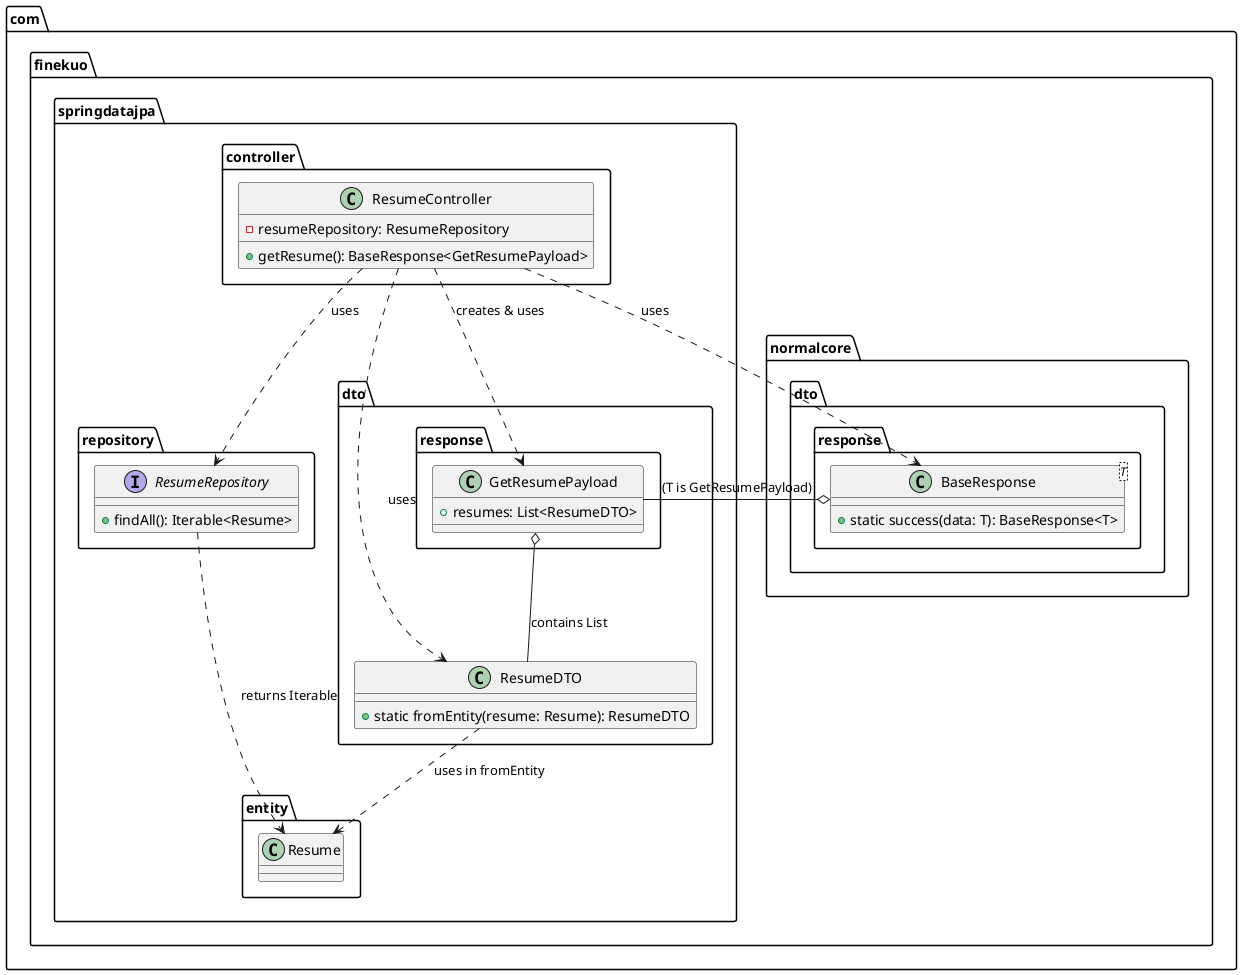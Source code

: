 @startuml
package com.finekuo.springdatajpa.controller {
  class ResumeController {
    -resumeRepository: ResumeRepository
    +getResume(): BaseResponse<GetResumePayload>
  }
}

package com.finekuo.springdatajpa.repository {
  interface ResumeRepository {
    +findAll(): Iterable<Resume>
  }
}

package com.finekuo.springdatajpa.entity {
  class Resume {
    ' fields of Resume entity
  }
}

package com.finekuo.springdatajpa.dto {
  class ResumeDTO {
    +static fromEntity(resume: Resume): ResumeDTO
    ' fields of ResumeDTO
  }
}

package com.finekuo.springdatajpa.dto.response {
  class GetResumePayload {
    +resumes: List<ResumeDTO>
    ' constructor GetResumePayload(list: List<ResumeDTO>)
  }
}

package com.finekuo.normalcore.dto.response {
  class BaseResponse<T> {
    +static success(data: T): BaseResponse<T>
  }
}

com.finekuo.springdatajpa.controller.ResumeController ..> com.finekuo.springdatajpa.repository.ResumeRepository : uses
com.finekuo.springdatajpa.controller.ResumeController ..> com.finekuo.springdatajpa.dto.ResumeDTO : uses
com.finekuo.springdatajpa.controller.ResumeController ..> com.finekuo.springdatajpa.dto.response.GetResumePayload : creates & uses
com.finekuo.springdatajpa.controller.ResumeController ..> com.finekuo.normalcore.dto.response.BaseResponse : uses
com.finekuo.springdatajpa.repository.ResumeRepository ..> com.finekuo.springdatajpa.entity.Resume : returns Iterable
com.finekuo.springdatajpa.dto.ResumeDTO ..> com.finekuo.springdatajpa.entity.Resume : uses in fromEntity
com.finekuo.springdatajpa.dto.response.GetResumePayload o-- com.finekuo.springdatajpa.dto.ResumeDTO : contains List
com.finekuo.normalcore.dto.response.BaseResponse o-- com.finekuo.springdatajpa.dto.response.GetResumePayload : (T is GetResumePayload)
@enduml
